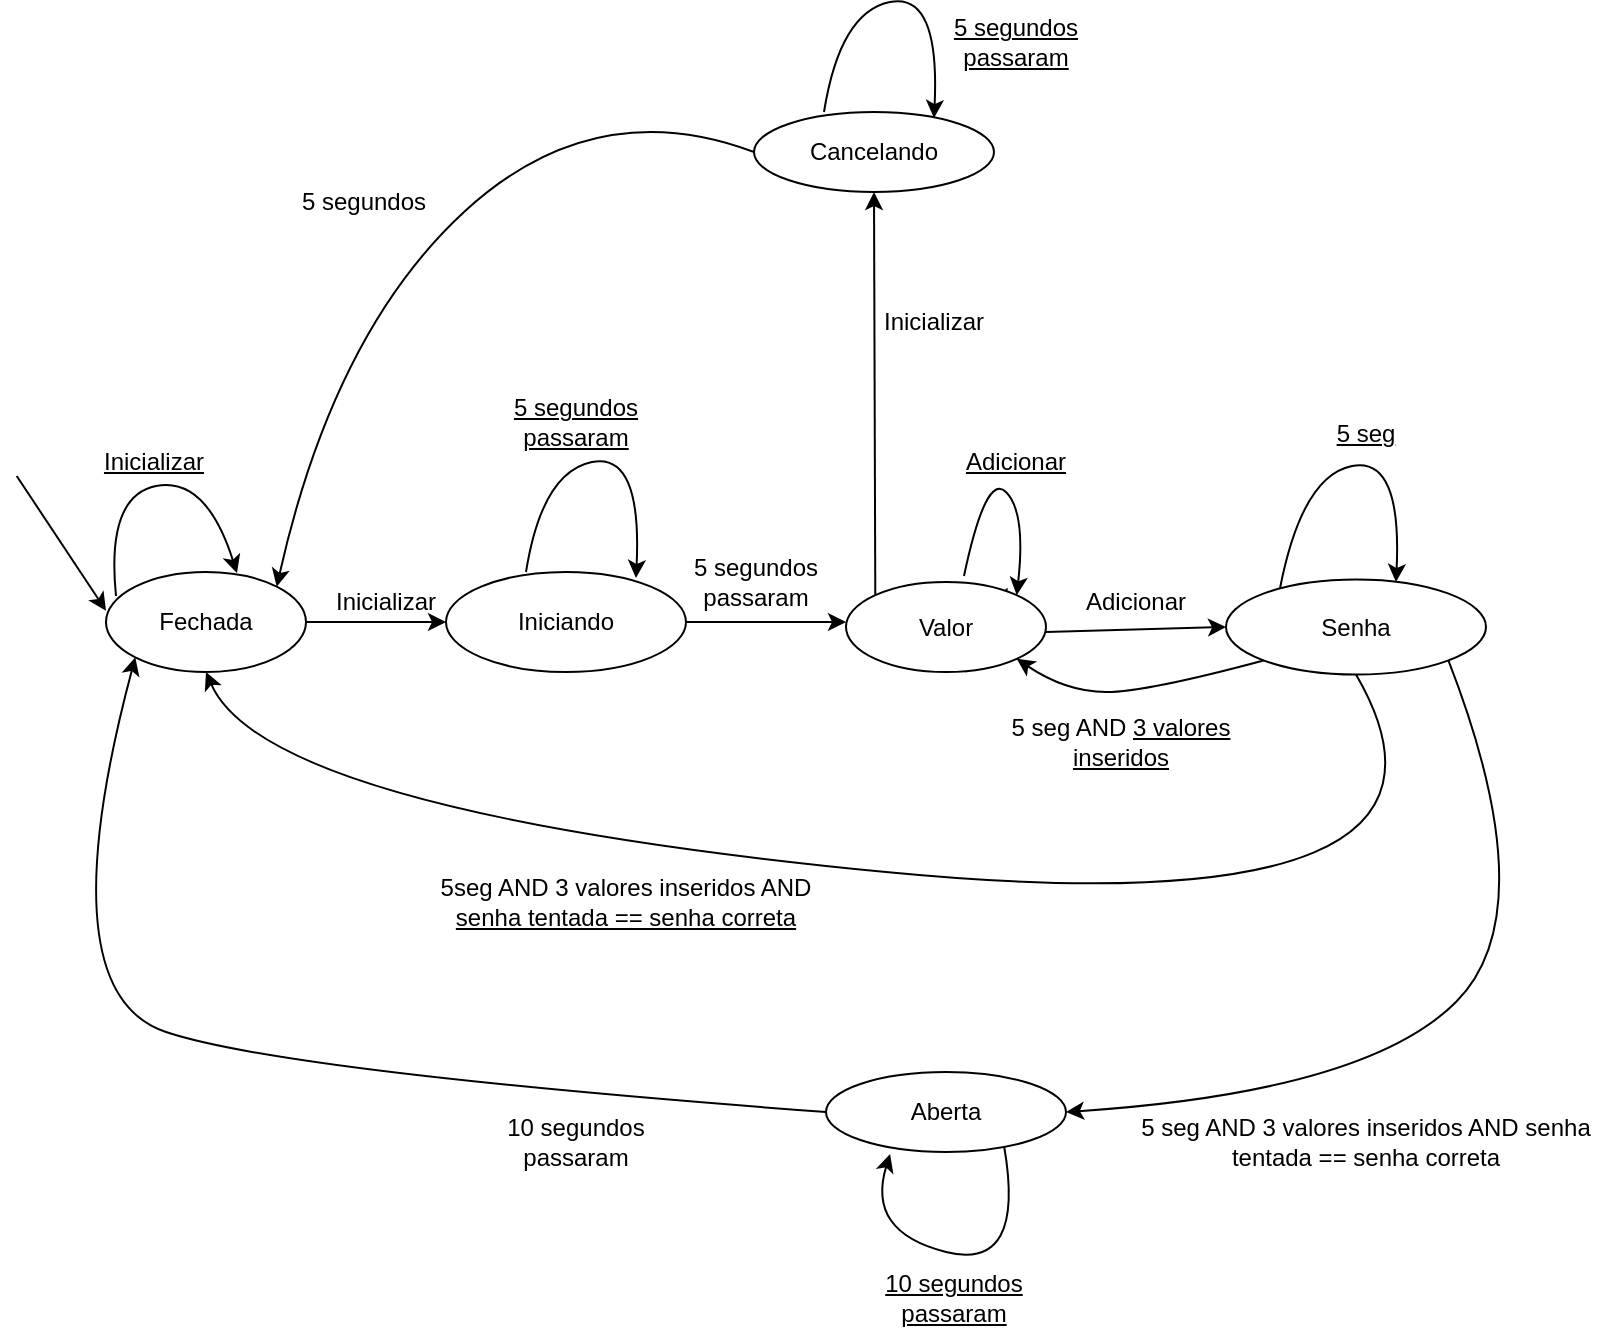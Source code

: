 <mxfile version="24.8.0">
  <diagram name="Página-1" id="PiB_Ao9HiB3DXxO0ZN6B">
    <mxGraphModel dx="1035" dy="553" grid="1" gridSize="10" guides="1" tooltips="1" connect="1" arrows="1" fold="1" page="1" pageScale="1" pageWidth="827" pageHeight="1169" math="0" shadow="0">
      <root>
        <mxCell id="0" />
        <mxCell id="1" parent="0" />
        <mxCell id="7uerEuIGL3VEBpGPISK9-1" value="Fechada" style="ellipse;whiteSpace=wrap;html=1;" vertex="1" parent="1">
          <mxGeometry x="56" y="310" width="100" height="50" as="geometry" />
        </mxCell>
        <mxCell id="7uerEuIGL3VEBpGPISK9-2" value="" style="endArrow=classic;html=1;rounded=0;entryX=0;entryY=0;entryDx=0;entryDy=0;" edge="1" parent="1">
          <mxGeometry width="50" height="50" relative="1" as="geometry">
            <mxPoint x="11.36" y="262" as="sourcePoint" />
            <mxPoint x="56.005" y="329.322" as="targetPoint" />
          </mxGeometry>
        </mxCell>
        <mxCell id="7uerEuIGL3VEBpGPISK9-3" value="" style="curved=1;endArrow=classic;html=1;rounded=0;exitX=0.35;exitY=0;exitDx=0;exitDy=0;exitPerimeter=0;entryX=0.655;entryY=0.011;entryDx=0;entryDy=0;entryPerimeter=0;" edge="1" parent="1" target="7uerEuIGL3VEBpGPISK9-1">
          <mxGeometry width="50" height="50" relative="1" as="geometry">
            <mxPoint x="61" y="322" as="sourcePoint" />
            <mxPoint x="106.8" y="325.15" as="targetPoint" />
            <Array as="points">
              <mxPoint x="56" y="272" />
              <mxPoint x="106" y="262" />
            </Array>
          </mxGeometry>
        </mxCell>
        <mxCell id="7uerEuIGL3VEBpGPISK9-5" value="&lt;u&gt;Inicializar&lt;/u&gt;" style="text;html=1;align=center;verticalAlign=middle;whiteSpace=wrap;rounded=0;" vertex="1" parent="1">
          <mxGeometry x="50" y="240" width="60" height="30" as="geometry" />
        </mxCell>
        <mxCell id="7uerEuIGL3VEBpGPISK9-6" value="" style="endArrow=classic;html=1;rounded=0;exitX=1;exitY=0.5;exitDx=0;exitDy=0;entryX=0;entryY=0.5;entryDx=0;entryDy=0;" edge="1" parent="1" source="7uerEuIGL3VEBpGPISK9-1" target="7uerEuIGL3VEBpGPISK9-8">
          <mxGeometry width="50" height="50" relative="1" as="geometry">
            <mxPoint x="376" y="370" as="sourcePoint" />
            <mxPoint x="226" y="350" as="targetPoint" />
          </mxGeometry>
        </mxCell>
        <mxCell id="7uerEuIGL3VEBpGPISK9-7" value="Inicializar" style="text;html=1;align=center;verticalAlign=middle;whiteSpace=wrap;rounded=0;" vertex="1" parent="1">
          <mxGeometry x="166" y="310" width="60" height="30" as="geometry" />
        </mxCell>
        <mxCell id="7uerEuIGL3VEBpGPISK9-8" value="Iniciando" style="ellipse;whiteSpace=wrap;html=1;" vertex="1" parent="1">
          <mxGeometry x="226" y="310" width="120" height="50" as="geometry" />
        </mxCell>
        <mxCell id="7uerEuIGL3VEBpGPISK9-10" value="" style="curved=1;endArrow=classic;html=1;rounded=0;exitX=0.35;exitY=0;exitDx=0;exitDy=0;exitPerimeter=0;entryX=0.808;entryY=0.063;entryDx=0;entryDy=0;entryPerimeter=0;" edge="1" parent="1">
          <mxGeometry width="50" height="50" relative="1" as="geometry">
            <mxPoint x="266" y="310" as="sourcePoint" />
            <mxPoint x="321" y="313" as="targetPoint" />
            <Array as="points">
              <mxPoint x="274" y="260" />
              <mxPoint x="324" y="250" />
            </Array>
          </mxGeometry>
        </mxCell>
        <mxCell id="7uerEuIGL3VEBpGPISK9-11" value="&lt;u&gt;5 segundos passaram&lt;/u&gt;" style="text;html=1;align=center;verticalAlign=middle;whiteSpace=wrap;rounded=0;" vertex="1" parent="1">
          <mxGeometry x="256" y="220" width="70" height="30" as="geometry" />
        </mxCell>
        <mxCell id="7uerEuIGL3VEBpGPISK9-12" value="" style="endArrow=classic;html=1;rounded=0;exitX=1;exitY=0.5;exitDx=0;exitDy=0;" edge="1" parent="1" source="7uerEuIGL3VEBpGPISK9-8">
          <mxGeometry width="50" height="50" relative="1" as="geometry">
            <mxPoint x="376" y="370" as="sourcePoint" />
            <mxPoint x="426" y="335" as="targetPoint" />
          </mxGeometry>
        </mxCell>
        <mxCell id="7uerEuIGL3VEBpGPISK9-13" value="5 segundos passaram" style="text;html=1;align=center;verticalAlign=middle;whiteSpace=wrap;rounded=0;" vertex="1" parent="1">
          <mxGeometry x="346" y="300" width="70" height="30" as="geometry" />
        </mxCell>
        <mxCell id="7uerEuIGL3VEBpGPISK9-15" value="" style="endArrow=classic;html=1;rounded=0;entryX=0;entryY=0.5;entryDx=0;entryDy=0;" edge="1" parent="1" target="7uerEuIGL3VEBpGPISK9-20">
          <mxGeometry width="50" height="50" relative="1" as="geometry">
            <mxPoint x="526" y="340" as="sourcePoint" />
            <mxPoint x="586" y="340" as="targetPoint" />
          </mxGeometry>
        </mxCell>
        <mxCell id="7uerEuIGL3VEBpGPISK9-16" value="Adicionar" style="text;html=1;align=center;verticalAlign=middle;whiteSpace=wrap;rounded=0;" vertex="1" parent="1">
          <mxGeometry x="546" y="310" width="50" height="30" as="geometry" />
        </mxCell>
        <mxCell id="7uerEuIGL3VEBpGPISK9-17" value="&lt;u&gt;Adicionar&lt;/u&gt;" style="text;html=1;align=center;verticalAlign=middle;whiteSpace=wrap;rounded=0;" vertex="1" parent="1">
          <mxGeometry x="476" y="240" width="70" height="30" as="geometry" />
        </mxCell>
        <mxCell id="7uerEuIGL3VEBpGPISK9-18" value="" style="curved=1;endArrow=classic;html=1;rounded=0;exitX=0.59;exitY=-0.067;exitDx=0;exitDy=0;exitPerimeter=0;entryX=1;entryY=0;entryDx=0;entryDy=0;" edge="1" parent="1" source="7uerEuIGL3VEBpGPISK9-14" target="7uerEuIGL3VEBpGPISK9-14">
          <mxGeometry width="50" height="50" relative="1" as="geometry">
            <mxPoint x="486" y="360" as="sourcePoint" />
            <mxPoint x="541" y="363" as="targetPoint" />
            <Array as="points">
              <mxPoint x="496" y="260" />
              <mxPoint x="516" y="280" />
            </Array>
          </mxGeometry>
        </mxCell>
        <mxCell id="7uerEuIGL3VEBpGPISK9-19" value="" style="curved=1;endArrow=classic;html=1;rounded=0;exitX=0.35;exitY=0;exitDx=0;exitDy=0;exitPerimeter=0;entryX=0.808;entryY=0.063;entryDx=0;entryDy=0;entryPerimeter=0;" edge="1" parent="1" target="7uerEuIGL3VEBpGPISK9-14">
          <mxGeometry width="50" height="50" relative="1" as="geometry">
            <mxPoint x="486" y="360" as="sourcePoint" />
            <mxPoint x="541" y="363" as="targetPoint" />
            <Array as="points" />
          </mxGeometry>
        </mxCell>
        <mxCell id="7uerEuIGL3VEBpGPISK9-14" value="Valor" style="ellipse;whiteSpace=wrap;html=1;" vertex="1" parent="1">
          <mxGeometry x="426" y="315" width="100" height="45" as="geometry" />
        </mxCell>
        <mxCell id="7uerEuIGL3VEBpGPISK9-20" value="Senha" style="ellipse;whiteSpace=wrap;html=1;" vertex="1" parent="1">
          <mxGeometry x="616" y="313.75" width="130" height="47.5" as="geometry" />
        </mxCell>
        <mxCell id="7uerEuIGL3VEBpGPISK9-21" value="" style="curved=1;endArrow=classic;html=1;rounded=0;exitX=0;exitY=1;exitDx=0;exitDy=0;entryX=1;entryY=1;entryDx=0;entryDy=0;" edge="1" parent="1" source="7uerEuIGL3VEBpGPISK9-20" target="7uerEuIGL3VEBpGPISK9-14">
          <mxGeometry width="50" height="50" relative="1" as="geometry">
            <mxPoint x="614" y="403.48" as="sourcePoint" />
            <mxPoint x="513.75" y="395.73" as="targetPoint" />
            <Array as="points">
              <mxPoint x="576" y="370" />
              <mxPoint x="536" y="370" />
            </Array>
          </mxGeometry>
        </mxCell>
        <mxCell id="7uerEuIGL3VEBpGPISK9-22" value="5 seg AND &lt;u&gt;3 valores inseridos&lt;/u&gt;" style="text;html=1;align=center;verticalAlign=middle;whiteSpace=wrap;rounded=0;" vertex="1" parent="1">
          <mxGeometry x="506" y="380" width="115" height="30" as="geometry" />
        </mxCell>
        <mxCell id="7uerEuIGL3VEBpGPISK9-23" value="" style="curved=1;endArrow=classic;html=1;rounded=0;exitX=0.5;exitY=1;exitDx=0;exitDy=0;entryX=0.5;entryY=1;entryDx=0;entryDy=0;" edge="1" parent="1" source="7uerEuIGL3VEBpGPISK9-20" target="7uerEuIGL3VEBpGPISK9-1">
          <mxGeometry width="50" height="50" relative="1" as="geometry">
            <mxPoint x="696" y="470" as="sourcePoint" />
            <mxPoint x="536" y="490" as="targetPoint" />
            <Array as="points">
              <mxPoint x="756" y="490" />
              <mxPoint x="136" y="430" />
            </Array>
          </mxGeometry>
        </mxCell>
        <mxCell id="7uerEuIGL3VEBpGPISK9-24" value="5seg AND 3 valores inseridos AND &lt;u&gt;senha tentada == senha correta&lt;/u&gt; " style="text;html=1;align=center;verticalAlign=middle;whiteSpace=wrap;rounded=0;" vertex="1" parent="1">
          <mxGeometry x="216" y="460" width="200" height="30" as="geometry" />
        </mxCell>
        <mxCell id="7uerEuIGL3VEBpGPISK9-25" value="&lt;u&gt;5 seg&lt;/u&gt;" style="text;html=1;align=center;verticalAlign=middle;whiteSpace=wrap;rounded=0;" vertex="1" parent="1">
          <mxGeometry x="626" y="220" width="120" height="42" as="geometry" />
        </mxCell>
        <mxCell id="7uerEuIGL3VEBpGPISK9-26" value="" style="curved=1;endArrow=classic;html=1;rounded=0;exitX=0.208;exitY=0.089;exitDx=0;exitDy=0;exitPerimeter=0;entryX=0.808;entryY=0.063;entryDx=0;entryDy=0;entryPerimeter=0;" edge="1" parent="1" source="7uerEuIGL3VEBpGPISK9-20">
          <mxGeometry width="50" height="50" relative="1" as="geometry">
            <mxPoint x="646" y="312" as="sourcePoint" />
            <mxPoint x="701" y="315" as="targetPoint" />
            <Array as="points">
              <mxPoint x="654" y="262" />
              <mxPoint x="704" y="252" />
            </Array>
          </mxGeometry>
        </mxCell>
        <mxCell id="7uerEuIGL3VEBpGPISK9-29" value="&lt;div&gt;Aberta&lt;/div&gt;" style="ellipse;whiteSpace=wrap;html=1;" vertex="1" parent="1">
          <mxGeometry x="416" y="560" width="120" height="40" as="geometry" />
        </mxCell>
        <mxCell id="7uerEuIGL3VEBpGPISK9-32" value="" style="curved=1;endArrow=classic;html=1;rounded=0;exitX=1;exitY=1;exitDx=0;exitDy=0;entryX=1;entryY=0.5;entryDx=0;entryDy=0;" edge="1" parent="1" source="7uerEuIGL3VEBpGPISK9-20" target="7uerEuIGL3VEBpGPISK9-29">
          <mxGeometry width="50" height="50" relative="1" as="geometry">
            <mxPoint x="446" y="500" as="sourcePoint" />
            <mxPoint x="496" y="450" as="targetPoint" />
            <Array as="points">
              <mxPoint x="776" y="480" />
              <mxPoint x="686" y="570" />
            </Array>
          </mxGeometry>
        </mxCell>
        <mxCell id="7uerEuIGL3VEBpGPISK9-33" value="5 seg AND 3 valores inseridos AND senha tentada == senha correta" style="text;html=1;align=center;verticalAlign=middle;whiteSpace=wrap;rounded=0;" vertex="1" parent="1">
          <mxGeometry x="571" y="580" width="230" height="30" as="geometry" />
        </mxCell>
        <mxCell id="7uerEuIGL3VEBpGPISK9-34" value="" style="curved=1;endArrow=classic;html=1;rounded=0;exitX=0.742;exitY=0.925;exitDx=0;exitDy=0;exitPerimeter=0;entryX=0.267;entryY=1.025;entryDx=0;entryDy=0;entryPerimeter=0;" edge="1" parent="1" source="7uerEuIGL3VEBpGPISK9-29" target="7uerEuIGL3VEBpGPISK9-29">
          <mxGeometry width="50" height="50" relative="1" as="geometry">
            <mxPoint x="446" y="630" as="sourcePoint" />
            <mxPoint x="496" y="580" as="targetPoint" />
            <Array as="points">
              <mxPoint x="516" y="660" />
              <mxPoint x="436" y="640" />
            </Array>
          </mxGeometry>
        </mxCell>
        <mxCell id="7uerEuIGL3VEBpGPISK9-35" value="&lt;u&gt;10 segundos passaram&lt;/u&gt;" style="text;html=1;align=center;verticalAlign=middle;whiteSpace=wrap;rounded=0;" vertex="1" parent="1">
          <mxGeometry x="430" y="655" width="100" height="35" as="geometry" />
        </mxCell>
        <mxCell id="7uerEuIGL3VEBpGPISK9-36" value="" style="curved=1;endArrow=classic;html=1;rounded=0;exitX=0;exitY=0.5;exitDx=0;exitDy=0;entryX=0;entryY=1;entryDx=0;entryDy=0;" edge="1" parent="1" source="7uerEuIGL3VEBpGPISK9-29" target="7uerEuIGL3VEBpGPISK9-1">
          <mxGeometry width="50" height="50" relative="1" as="geometry">
            <mxPoint x="446" y="600" as="sourcePoint" />
            <mxPoint x="496" y="550" as="targetPoint" />
            <Array as="points">
              <mxPoint x="146" y="560" />
              <mxPoint x="26" y="520" />
            </Array>
          </mxGeometry>
        </mxCell>
        <mxCell id="7uerEuIGL3VEBpGPISK9-37" value="10 segundos passaram" style="text;html=1;align=center;verticalAlign=middle;whiteSpace=wrap;rounded=0;" vertex="1" parent="1">
          <mxGeometry x="246" y="580" width="90" height="30" as="geometry" />
        </mxCell>
        <mxCell id="7uerEuIGL3VEBpGPISK9-42" value="Cancelando" style="ellipse;whiteSpace=wrap;html=1;" vertex="1" parent="1">
          <mxGeometry x="380" y="80" width="120" height="40" as="geometry" />
        </mxCell>
        <mxCell id="7uerEuIGL3VEBpGPISK9-43" value="" style="endArrow=classic;html=1;rounded=0;exitX=0;exitY=0;exitDx=0;exitDy=0;entryX=0.5;entryY=1;entryDx=0;entryDy=0;" edge="1" parent="1" source="7uerEuIGL3VEBpGPISK9-14" target="7uerEuIGL3VEBpGPISK9-42">
          <mxGeometry width="50" height="50" relative="1" as="geometry">
            <mxPoint x="430" y="270" as="sourcePoint" />
            <mxPoint x="480" y="220" as="targetPoint" />
          </mxGeometry>
        </mxCell>
        <mxCell id="7uerEuIGL3VEBpGPISK9-44" value="" style="curved=1;endArrow=classic;html=1;rounded=0;exitX=0;exitY=0.5;exitDx=0;exitDy=0;entryX=1;entryY=0;entryDx=0;entryDy=0;" edge="1" parent="1" source="7uerEuIGL3VEBpGPISK9-42" target="7uerEuIGL3VEBpGPISK9-1">
          <mxGeometry width="50" height="50" relative="1" as="geometry">
            <mxPoint x="430" y="270" as="sourcePoint" />
            <mxPoint x="480" y="220" as="targetPoint" />
            <Array as="points">
              <mxPoint x="300" y="70" />
              <mxPoint x="170" y="190" />
            </Array>
          </mxGeometry>
        </mxCell>
        <mxCell id="7uerEuIGL3VEBpGPISK9-45" value="5 segundos" style="text;html=1;align=center;verticalAlign=middle;whiteSpace=wrap;rounded=0;" vertex="1" parent="1">
          <mxGeometry x="150" y="110" width="70" height="30" as="geometry" />
        </mxCell>
        <mxCell id="7uerEuIGL3VEBpGPISK9-47" value="&lt;u&gt;5 segundos passaram&lt;/u&gt;" style="text;html=1;align=center;verticalAlign=middle;whiteSpace=wrap;rounded=0;" vertex="1" parent="1">
          <mxGeometry x="476" y="30" width="70" height="30" as="geometry" />
        </mxCell>
        <mxCell id="7uerEuIGL3VEBpGPISK9-48" value="" style="curved=1;endArrow=classic;html=1;rounded=0;exitX=0.35;exitY=0;exitDx=0;exitDy=0;exitPerimeter=0;entryX=0.808;entryY=0.063;entryDx=0;entryDy=0;entryPerimeter=0;" edge="1" parent="1">
          <mxGeometry width="50" height="50" relative="1" as="geometry">
            <mxPoint x="415" y="80" as="sourcePoint" />
            <mxPoint x="470" y="83" as="targetPoint" />
            <Array as="points">
              <mxPoint x="423" y="30" />
              <mxPoint x="473" y="20" />
            </Array>
          </mxGeometry>
        </mxCell>
        <mxCell id="7uerEuIGL3VEBpGPISK9-49" value="Inicializar" style="text;html=1;align=center;verticalAlign=middle;whiteSpace=wrap;rounded=0;" vertex="1" parent="1">
          <mxGeometry x="440" y="170" width="60" height="30" as="geometry" />
        </mxCell>
      </root>
    </mxGraphModel>
  </diagram>
</mxfile>
